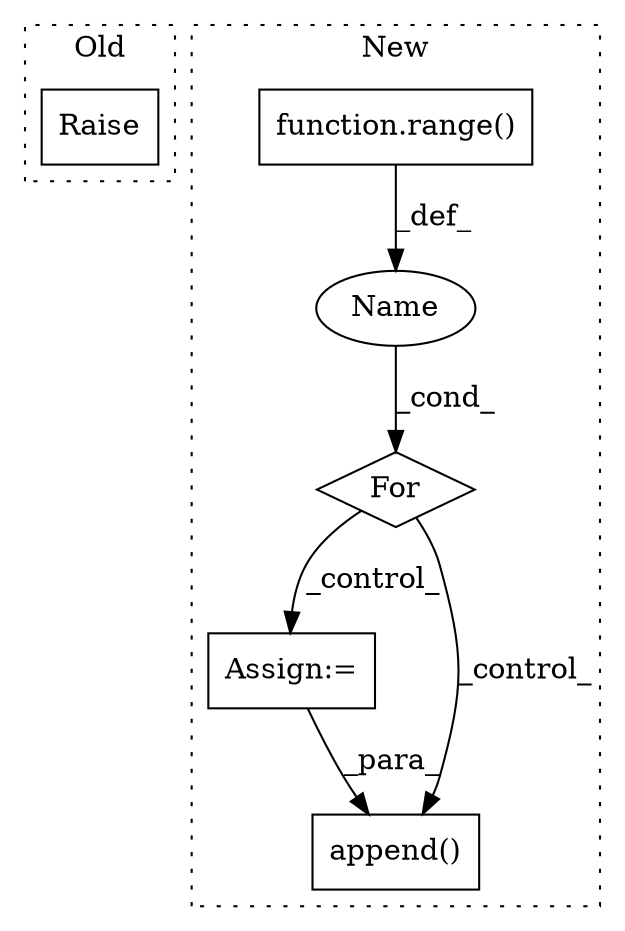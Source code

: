 digraph G {
subgraph cluster0 {
1 [label="Raise" a="91" s="1438" l="6" shape="box"];
label = "Old";
style="dotted";
}
subgraph cluster1 {
2 [label="function.range()" a="75" s="2208,2225" l="6,1" shape="box"];
3 [label="For" a="107" s="2199,2226" l="4,14" shape="diamond"];
4 [label="Name" a="87" s="2203" l="1" shape="ellipse"];
5 [label="Assign:=" a="68" s="2299" l="3" shape="box"];
6 [label="append()" a="75" s="2336,2353" l="13,1" shape="box"];
label = "New";
style="dotted";
}
2 -> 4 [label="_def_"];
3 -> 5 [label="_control_"];
3 -> 6 [label="_control_"];
4 -> 3 [label="_cond_"];
5 -> 6 [label="_para_"];
}